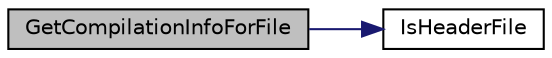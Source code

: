 digraph "GetCompilationInfoForFile"
{
 // LATEX_PDF_SIZE
  edge [fontname="Helvetica",fontsize="10",labelfontname="Helvetica",labelfontsize="10"];
  node [fontname="Helvetica",fontsize="10",shape=record];
  rankdir="LR";
  Node1 [label="GetCompilationInfoForFile",height=0.2,width=0.4,color="black", fillcolor="grey75", style="filled", fontcolor="black",tooltip=" "];
  Node1 -> Node2 [color="midnightblue",fontsize="10",style="solid",fontname="Helvetica"];
  Node2 [label="IsHeaderFile",height=0.2,width=0.4,color="black", fillcolor="white", style="filled",URL="$_8ycm__extra__conf_8py.html#a6bb59f541be0dcbde53eba606d48ddf8",tooltip=" "];
}
